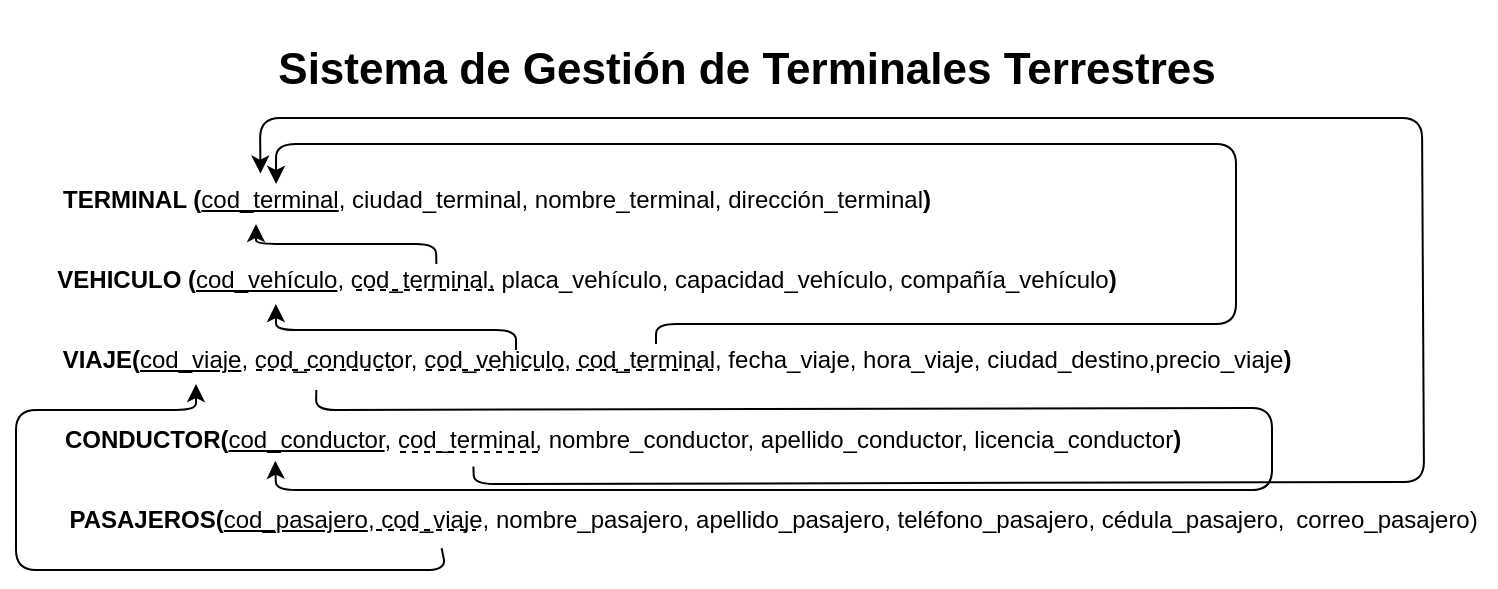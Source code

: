 <mxfile>
    <diagram id="9xawf11EgOydYplsZZsw" name="Page-1">
        <mxGraphModel dx="906" dy="444" grid="0" gridSize="10" guides="1" tooltips="1" connect="1" arrows="1" fold="1" page="1" pageScale="1" pageWidth="780" pageHeight="320" math="0" shadow="0">
            <root>
                <mxCell id="0"/>
                <mxCell id="1" parent="0"/>
                <mxCell id="3" value="&lt;b&gt;TERMINAL (&lt;/b&gt;&lt;u&gt;cod_terminal&lt;/u&gt;, ciudad_terminal, nombre_terminal, dirección_terminal&lt;b&gt;)&lt;/b&gt;" style="text;html=1;align=center;verticalAlign=middle;resizable=0;points=[];autosize=1;strokeColor=none;fillColor=none;" parent="1" vertex="1">
                    <mxGeometry x="40" y="103" width="460" height="30" as="geometry"/>
                </mxCell>
                <mxCell id="4" value="&lt;b&gt;VEHICULO (&lt;/b&gt;&lt;u&gt;cod_vehículo&lt;/u&gt;, cod_terminal, placa_vehículo, capacidad&lt;span style=&quot;color: rgb(0, 0, 0);&quot;&gt;_vehículo, compañ&lt;/span&gt;&lt;span style=&quot;color: rgb(0, 0, 0);&quot;&gt;í&lt;/span&gt;&lt;span style=&quot;color: rgb(0, 0, 0);&quot;&gt;a&lt;/span&gt;&lt;span style=&quot;color: rgb(0, 0, 0);&quot;&gt;_vehículo&lt;/span&gt;&lt;b&gt;)&lt;/b&gt;" style="text;html=1;align=center;verticalAlign=middle;resizable=0;points=[];autosize=1;strokeColor=none;fillColor=none;" parent="1" vertex="1">
                    <mxGeometry x="40" y="143" width="550" height="30" as="geometry"/>
                </mxCell>
                <mxCell id="5" value="&lt;b&gt;VIAJE(&lt;/b&gt;&lt;u&gt;cod_viaje&lt;/u&gt;, cod_conductor, cod_vehiculo, cod_terminal, fecha_viaje, hora_viaje, ciudad_destino,precio_viaje&lt;b&gt;)&lt;/b&gt;" style="text;html=1;align=center;verticalAlign=middle;resizable=0;points=[];autosize=1;strokeColor=none;fillColor=none;" parent="1" vertex="1">
                    <mxGeometry x="40" y="183" width="640" height="30" as="geometry"/>
                </mxCell>
                <mxCell id="6" value="&lt;b&gt;CONDUCTOR(&lt;/b&gt;&lt;u&gt;cod_conductor&lt;/u&gt;, cod_terminal, nombre_conductor, apellido&lt;span style=&quot;color: rgb(0, 0, 0);&quot;&gt;_conductor&lt;/span&gt;, licencia_conductor&lt;b&gt;)&lt;/b&gt;" style="text;html=1;align=center;verticalAlign=middle;resizable=0;points=[];autosize=1;strokeColor=none;fillColor=none;" parent="1" vertex="1">
                    <mxGeometry x="45" y="225" width="576" height="26" as="geometry"/>
                </mxCell>
                <mxCell id="7" value="&lt;b&gt;PASAJEROS(&lt;/b&gt;&lt;u&gt;cod_pasajero&lt;/u&gt;, cod_viaje, nombre_pasajero, apellido&lt;span style=&quot;color: rgb(0, 0, 0);&quot;&gt;_pasajero,&amp;nbsp;&lt;/span&gt;&lt;span style=&quot;color: rgb(0, 0, 0); text-wrap-mode: wrap;&quot;&gt;teléfono_pasajero,&amp;nbsp;&lt;/span&gt;&lt;span style=&quot;color: rgb(0, 0, 0); text-wrap-mode: wrap;&quot;&gt;cédula_pasajero,&lt;/span&gt;" style="text;html=1;align=center;verticalAlign=middle;resizable=0;points=[];autosize=1;strokeColor=none;fillColor=none;" parent="1" vertex="1">
                    <mxGeometry x="45" y="263" width="630" height="30" as="geometry"/>
                </mxCell>
                <mxCell id="9" value="&lt;h2&gt;&lt;b&gt;&lt;font style=&quot;font-size: 22px;&quot;&gt;Sistema de Gestión de Terminales Terrestres&lt;/font&gt;&lt;/b&gt;&lt;/h2&gt;" style="text;html=1;align=center;verticalAlign=middle;resizable=0;points=[];autosize=1;strokeColor=none;fillColor=none;" parent="1" vertex="1">
                    <mxGeometry x="150" y="18" width="490" height="70" as="geometry"/>
                </mxCell>
                <mxCell id="13" value="" style="endArrow=none;dashed=1;html=1;" parent="1" edge="1">
                    <mxGeometry width="50" height="50" relative="1" as="geometry">
                        <mxPoint x="200" y="163" as="sourcePoint"/>
                        <mxPoint x="270" y="163" as="targetPoint"/>
                    </mxGeometry>
                </mxCell>
                <mxCell id="16" value="" style="endArrow=none;dashed=1;html=1;" parent="1" edge="1">
                    <mxGeometry width="50" height="50" relative="1" as="geometry">
                        <mxPoint x="150" y="203" as="sourcePoint"/>
                        <mxPoint x="220" y="203" as="targetPoint"/>
                    </mxGeometry>
                </mxCell>
                <mxCell id="19" value="" style="endArrow=none;dashed=1;html=1;" parent="1" edge="1">
                    <mxGeometry width="50" height="50" relative="1" as="geometry">
                        <mxPoint x="235" y="203" as="sourcePoint"/>
                        <mxPoint x="305" y="203" as="targetPoint"/>
                    </mxGeometry>
                </mxCell>
                <mxCell id="20" value="" style="endArrow=none;dashed=1;html=1;" parent="1" edge="1">
                    <mxGeometry width="50" height="50" relative="1" as="geometry">
                        <mxPoint x="210" y="283" as="sourcePoint"/>
                        <mxPoint x="260" y="283" as="targetPoint"/>
                    </mxGeometry>
                </mxCell>
                <mxCell id="23" value="" style="endArrow=none;dashed=1;html=1;exitX=0.529;exitY=0.667;exitDx=0;exitDy=0;exitPerimeter=0;" parent="1" edge="1">
                    <mxGeometry width="50" height="50" relative="1" as="geometry">
                        <mxPoint x="310" y="203.01" as="sourcePoint"/>
                        <mxPoint x="378.47" y="203" as="targetPoint"/>
                    </mxGeometry>
                </mxCell>
                <mxCell id="28" value="correo_pasajero)" style="text;html=1;align=center;verticalAlign=middle;resizable=0;points=[];autosize=1;strokeColor=none;fillColor=none;" parent="1" vertex="1">
                    <mxGeometry x="660" y="263" width="110" height="30" as="geometry"/>
                </mxCell>
                <mxCell id="29" value="" style="endArrow=classic;html=1;exitX=0.314;exitY=0.97;exitDx=0;exitDy=0;exitPerimeter=0;" parent="1" edge="1" source="7">
                    <mxGeometry width="50" height="50" relative="1" as="geometry">
                        <mxPoint x="180" y="293" as="sourcePoint"/>
                        <mxPoint x="120" y="210" as="targetPoint"/>
                        <Array as="points">
                            <mxPoint x="245" y="303"/>
                            <mxPoint x="30" y="303"/>
                            <mxPoint x="30" y="223"/>
                            <mxPoint x="80" y="223"/>
                            <mxPoint x="120" y="223"/>
                        </Array>
                    </mxGeometry>
                </mxCell>
                <mxCell id="31" value="" style="endArrow=classic;html=1;exitX=0.219;exitY=0.9;exitDx=0;exitDy=0;exitPerimeter=0;entryX=0.199;entryY=0.898;entryDx=0;entryDy=0;entryPerimeter=0;" parent="1" target="6" edge="1">
                    <mxGeometry width="50" height="50" relative="1" as="geometry">
                        <mxPoint x="180.16" y="213.0" as="sourcePoint"/>
                        <mxPoint x="160" y="253" as="targetPoint"/>
                        <Array as="points">
                            <mxPoint x="180" y="223"/>
                            <mxPoint x="658" y="222"/>
                            <mxPoint x="658" y="263"/>
                            <mxPoint x="160" y="263"/>
                        </Array>
                    </mxGeometry>
                </mxCell>
                <mxCell id="32" value="" style="endArrow=classic;html=1;entryX=0.261;entryY=0.233;entryDx=0;entryDy=0;entryPerimeter=0;" parent="1" target="3" edge="1">
                    <mxGeometry width="50" height="50" relative="1" as="geometry">
                        <mxPoint x="350" y="190" as="sourcePoint"/>
                        <mxPoint x="160" y="100" as="targetPoint"/>
                        <Array as="points">
                            <mxPoint x="350" y="180"/>
                            <mxPoint x="640" y="180"/>
                            <mxPoint x="640" y="90"/>
                            <mxPoint x="160" y="90"/>
                        </Array>
                    </mxGeometry>
                </mxCell>
                <mxCell id="33" value="" style="endArrow=classic;html=1;exitX=0.364;exitY=0.233;exitDx=0;exitDy=0;exitPerimeter=0;" parent="1" source="4" edge="1">
                    <mxGeometry width="50" height="50" relative="1" as="geometry">
                        <mxPoint x="210" y="180" as="sourcePoint"/>
                        <mxPoint x="150" y="130" as="targetPoint"/>
                        <Array as="points">
                            <mxPoint x="240" y="140"/>
                            <mxPoint x="150" y="140"/>
                        </Array>
                    </mxGeometry>
                </mxCell>
                <mxCell id="34" value="" style="endArrow=classic;html=1;entryX=0.218;entryY=0.9;entryDx=0;entryDy=0;entryPerimeter=0;exitX=0.375;exitY=0.233;exitDx=0;exitDy=0;exitPerimeter=0;" parent="1" target="4" edge="1">
                    <mxGeometry width="50" height="50" relative="1" as="geometry">
                        <mxPoint x="280" y="192.99" as="sourcePoint"/>
                        <mxPoint x="159.9" y="173" as="targetPoint"/>
                        <Array as="points">
                            <mxPoint x="280" y="183"/>
                            <mxPoint x="160" y="183"/>
                        </Array>
                    </mxGeometry>
                </mxCell>
                <mxCell id="35" value="" style="endArrow=none;dashed=1;html=1;entryX=0.427;entryY=0.731;entryDx=0;entryDy=0;entryPerimeter=0;" edge="1" parent="1" target="6">
                    <mxGeometry width="50" height="50" relative="1" as="geometry">
                        <mxPoint x="222" y="244" as="sourcePoint"/>
                        <mxPoint x="272" y="244" as="targetPoint"/>
                    </mxGeometry>
                </mxCell>
                <mxCell id="37" value="" style="endArrow=classic;html=1;exitX=0.371;exitY=1.008;exitDx=0;exitDy=0;exitPerimeter=0;entryX=0.244;entryY=0.06;entryDx=0;entryDy=0;entryPerimeter=0;" edge="1" parent="1" source="6" target="3">
                    <mxGeometry width="50" height="50" relative="1" as="geometry">
                        <mxPoint x="335" y="196" as="sourcePoint"/>
                        <mxPoint x="385" y="146" as="targetPoint"/>
                        <Array as="points">
                            <mxPoint x="259" y="260"/>
                            <mxPoint x="734" y="259"/>
                            <mxPoint x="733" y="77"/>
                            <mxPoint x="152" y="77"/>
                        </Array>
                    </mxGeometry>
                </mxCell>
            </root>
        </mxGraphModel>
    </diagram>
</mxfile>